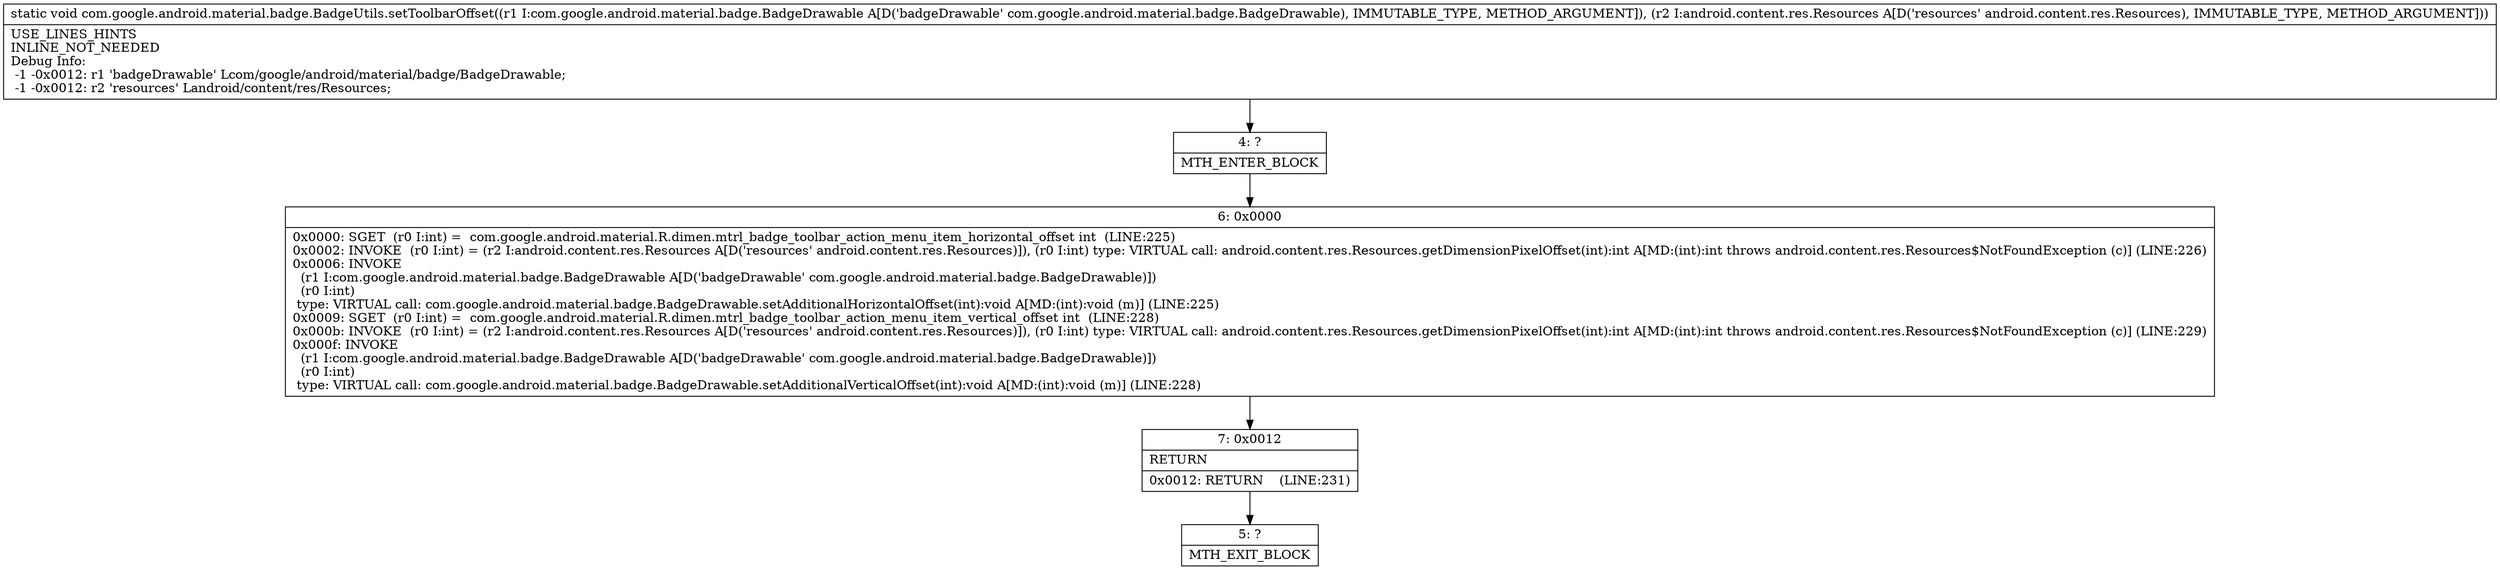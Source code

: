 digraph "CFG forcom.google.android.material.badge.BadgeUtils.setToolbarOffset(Lcom\/google\/android\/material\/badge\/BadgeDrawable;Landroid\/content\/res\/Resources;)V" {
Node_4 [shape=record,label="{4\:\ ?|MTH_ENTER_BLOCK\l}"];
Node_6 [shape=record,label="{6\:\ 0x0000|0x0000: SGET  (r0 I:int) =  com.google.android.material.R.dimen.mtrl_badge_toolbar_action_menu_item_horizontal_offset int  (LINE:225)\l0x0002: INVOKE  (r0 I:int) = (r2 I:android.content.res.Resources A[D('resources' android.content.res.Resources)]), (r0 I:int) type: VIRTUAL call: android.content.res.Resources.getDimensionPixelOffset(int):int A[MD:(int):int throws android.content.res.Resources$NotFoundException (c)] (LINE:226)\l0x0006: INVOKE  \l  (r1 I:com.google.android.material.badge.BadgeDrawable A[D('badgeDrawable' com.google.android.material.badge.BadgeDrawable)])\l  (r0 I:int)\l type: VIRTUAL call: com.google.android.material.badge.BadgeDrawable.setAdditionalHorizontalOffset(int):void A[MD:(int):void (m)] (LINE:225)\l0x0009: SGET  (r0 I:int) =  com.google.android.material.R.dimen.mtrl_badge_toolbar_action_menu_item_vertical_offset int  (LINE:228)\l0x000b: INVOKE  (r0 I:int) = (r2 I:android.content.res.Resources A[D('resources' android.content.res.Resources)]), (r0 I:int) type: VIRTUAL call: android.content.res.Resources.getDimensionPixelOffset(int):int A[MD:(int):int throws android.content.res.Resources$NotFoundException (c)] (LINE:229)\l0x000f: INVOKE  \l  (r1 I:com.google.android.material.badge.BadgeDrawable A[D('badgeDrawable' com.google.android.material.badge.BadgeDrawable)])\l  (r0 I:int)\l type: VIRTUAL call: com.google.android.material.badge.BadgeDrawable.setAdditionalVerticalOffset(int):void A[MD:(int):void (m)] (LINE:228)\l}"];
Node_7 [shape=record,label="{7\:\ 0x0012|RETURN\l|0x0012: RETURN    (LINE:231)\l}"];
Node_5 [shape=record,label="{5\:\ ?|MTH_EXIT_BLOCK\l}"];
MethodNode[shape=record,label="{static void com.google.android.material.badge.BadgeUtils.setToolbarOffset((r1 I:com.google.android.material.badge.BadgeDrawable A[D('badgeDrawable' com.google.android.material.badge.BadgeDrawable), IMMUTABLE_TYPE, METHOD_ARGUMENT]), (r2 I:android.content.res.Resources A[D('resources' android.content.res.Resources), IMMUTABLE_TYPE, METHOD_ARGUMENT]))  | USE_LINES_HINTS\lINLINE_NOT_NEEDED\lDebug Info:\l  \-1 \-0x0012: r1 'badgeDrawable' Lcom\/google\/android\/material\/badge\/BadgeDrawable;\l  \-1 \-0x0012: r2 'resources' Landroid\/content\/res\/Resources;\l}"];
MethodNode -> Node_4;Node_4 -> Node_6;
Node_6 -> Node_7;
Node_7 -> Node_5;
}

